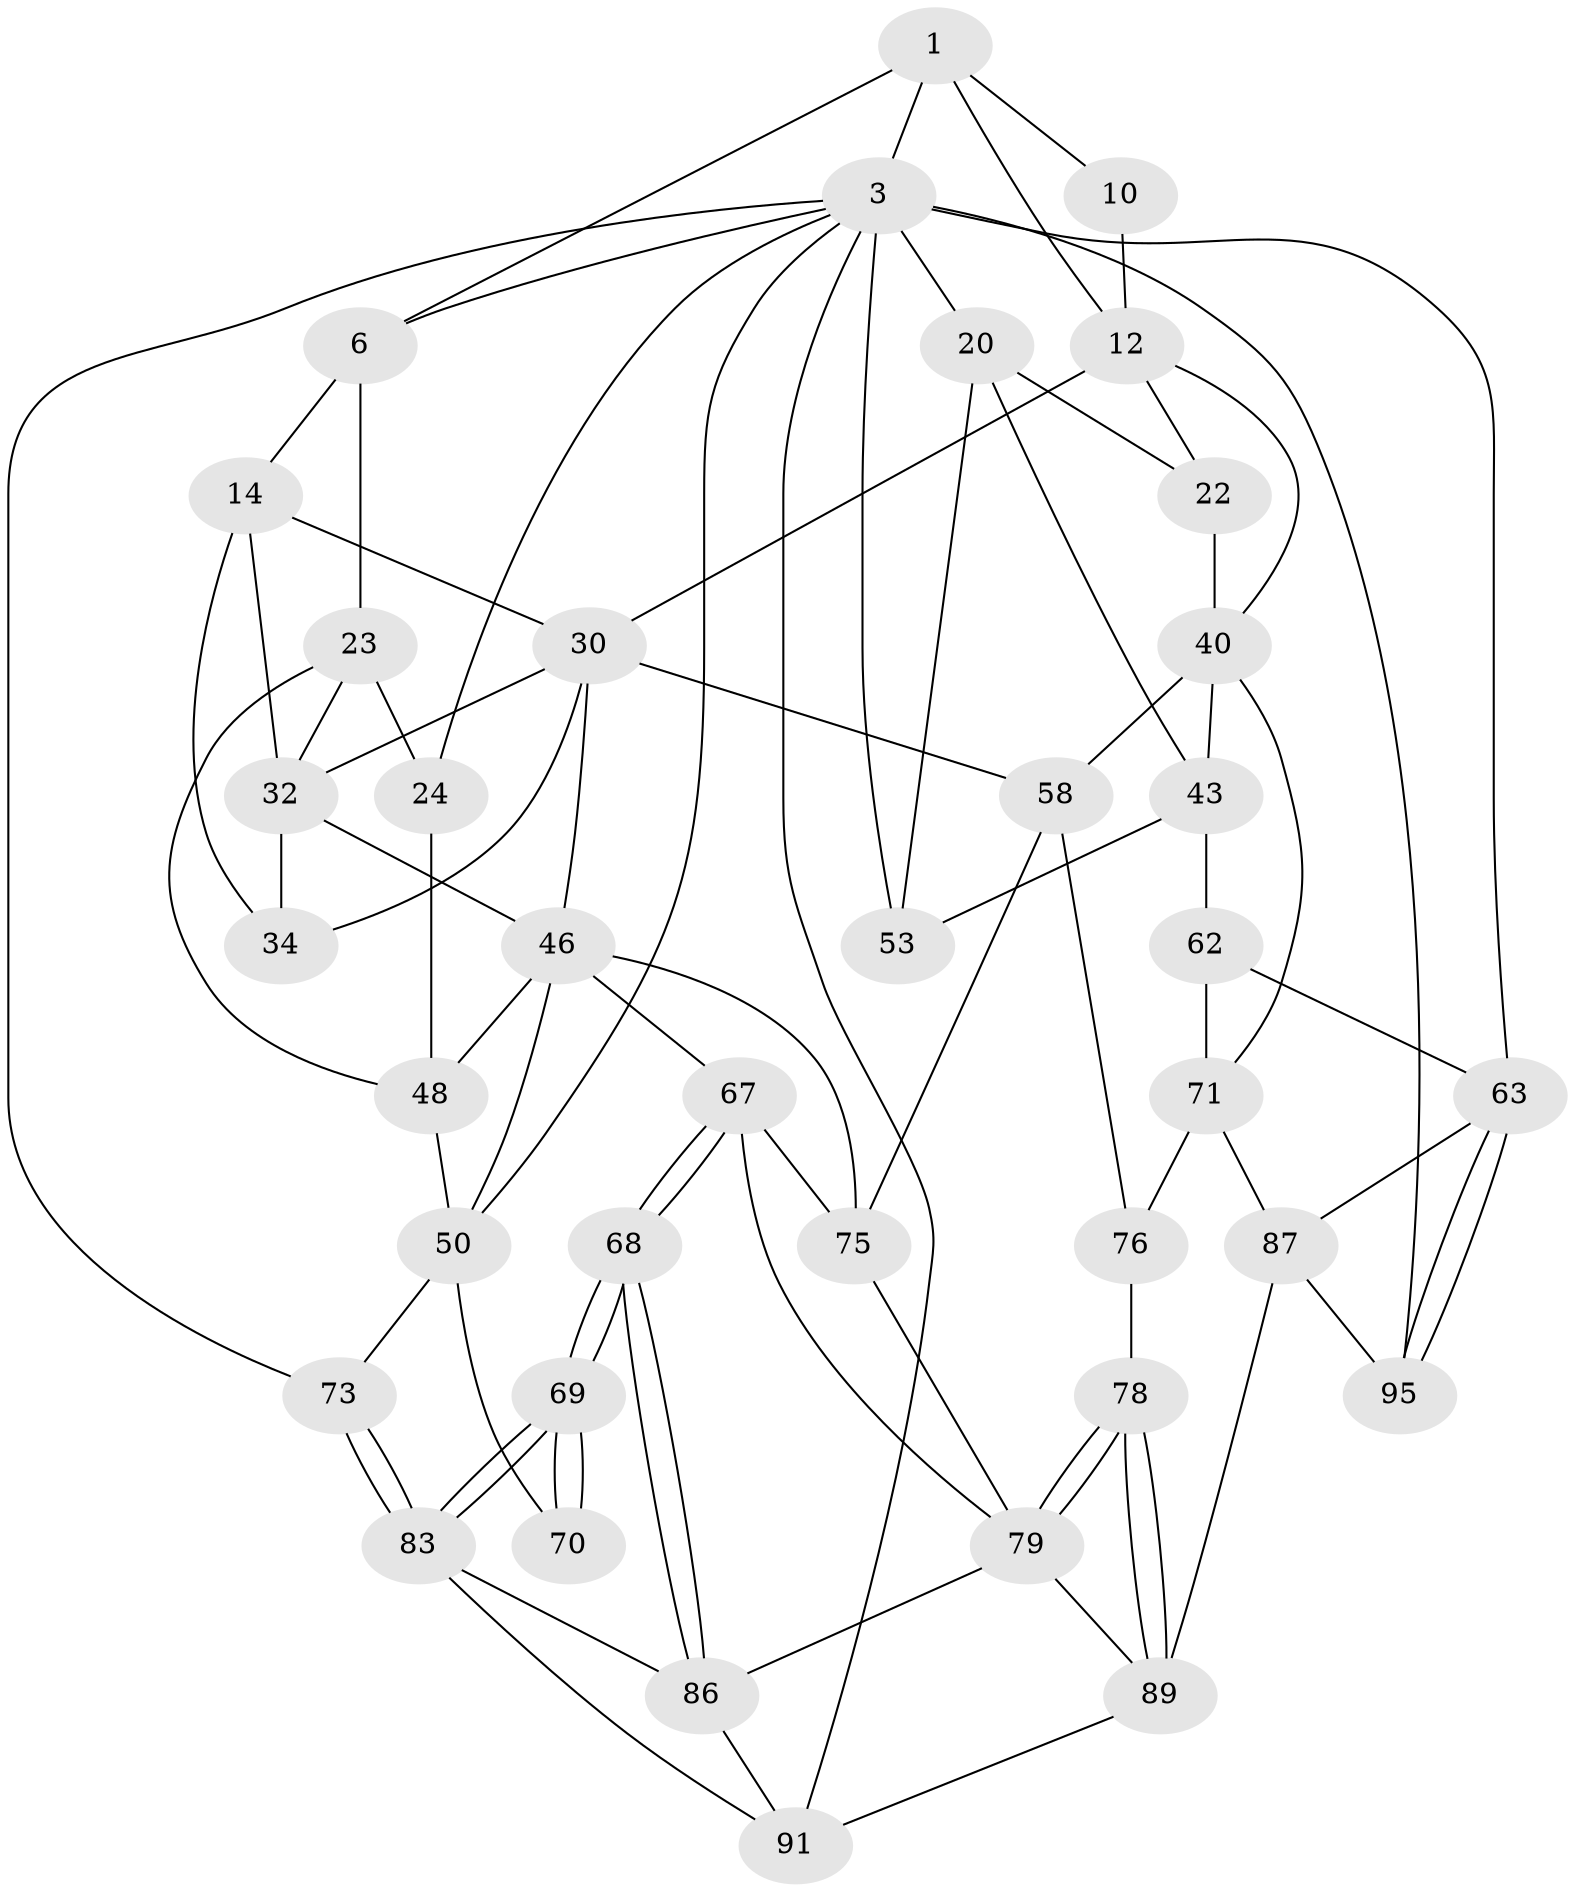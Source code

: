 // original degree distribution, {3: 0.041666666666666664, 5: 0.5, 6: 0.23958333333333334, 4: 0.21875}
// Generated by graph-tools (version 1.1) at 2025/21/03/04/25 18:21:26]
// undirected, 38 vertices, 85 edges
graph export_dot {
graph [start="1"]
  node [color=gray90,style=filled];
  1 [pos="+0.6123662787349852+0",super="+2+8"];
  3 [pos="+1+0",super="+18+4"];
  6 [pos="+0.1806187866575951+0",super="+17+7"];
  10 [pos="+0.7298423262692469+0",super="+19+11"];
  12 [pos="+0.7419171467623884+0.08984542916031109",super="+13"];
  14 [pos="+0.42605616767681065+0.07356363083259386",super="+15+26"];
  20 [pos="+0.8998173100744672+0.1594168275777981",super="+21"];
  22 [pos="+0.8344538019249828+0.17992994419480735"];
  23 [pos="+0.09164281270402899+0.15773515648714825",super="+33"];
  24 [pos="+0.00758059457958526+0.1951309660612904"];
  30 [pos="+0.5338316853736635+0.25994388000997426",super="+36"];
  32 [pos="+0.2453152707440883+0.21167097446266686",super="+35"];
  34 [pos="+0.3421220140795964+0.22010704831774863"];
  40 [pos="+0.7927586486456113+0.23252889872651103",super="+45+41"];
  43 [pos="+0.8516869354042704+0.3714915365600658",super="+44+60"];
  46 [pos="+0.2852787887636115+0.4265020234161165",super="+47+56"];
  48 [pos="+0.20276122062705818+0.31068499070191524",super="+49"];
  50 [pos="+0.06774734965859103+0.30915792424313576",super="+51+54"];
  53 [pos="+1+0.41787266069097745"];
  58 [pos="+0.6616570349072249+0.5023635117645471",super="+59"];
  62 [pos="+1+0.5379149734342202",super="+65"];
  63 [pos="+1+1",super="+64"];
  67 [pos="+0.36801025606739546+0.5823228909710957",super="+81"];
  68 [pos="+0.19240703662118142+0.7437368737992105"];
  69 [pos="+0.18838980979855086+0.7444497405192293"];
  70 [pos="+0.09216121959027046+0.49490089909428836"];
  71 [pos="+0.8375575439027506+0.5948446947439271",super="+72+82"];
  73 [pos="+0+1"];
  75 [pos="+0.5629356826001608+0.5979475243369705",super="+80"];
  76 [pos="+0.7322479144776805+0.6604221981108528",super="+77"];
  78 [pos="+0.6198870149451924+0.7293455879705789"];
  79 [pos="+0.5656844841198462+0.6876075381076265",super="+84"];
  83 [pos="+0+1",super="+93"];
  86 [pos="+0.3428734583100304+0.8079615828918969",super="+92"];
  87 [pos="+0.7813611548200412+0.8140809115579634",super="+88"];
  89 [pos="+0.6420329888645111+0.7978507068267274",super="+90"];
  91 [pos="+0.513357370934709+0.9428728091711195",super="+94"];
  95 [pos="+0.7815261289929024+1"];
  1 -- 10;
  1 -- 3;
  1 -- 12;
  1 -- 6;
  3 -- 20 [weight=2];
  3 -- 6;
  3 -- 73;
  3 -- 50;
  3 -- 53;
  3 -- 24;
  3 -- 63 [weight=2];
  3 -- 95;
  3 -- 91;
  6 -- 23;
  6 -- 14 [weight=2];
  10 -- 12;
  12 -- 22;
  12 -- 30;
  12 -- 40;
  14 -- 32;
  14 -- 34;
  14 -- 30;
  20 -- 43;
  20 -- 53;
  20 -- 22;
  22 -- 40;
  23 -- 24;
  23 -- 32;
  23 -- 48;
  24 -- 48;
  30 -- 34;
  30 -- 58;
  30 -- 32;
  30 -- 46;
  32 -- 46;
  32 -- 34;
  40 -- 43;
  40 -- 71;
  40 -- 58;
  43 -- 62 [weight=2];
  43 -- 53;
  46 -- 48;
  46 -- 67;
  46 -- 75;
  46 -- 50;
  48 -- 50;
  50 -- 73;
  50 -- 70 [weight=2];
  58 -- 75;
  58 -- 76;
  62 -- 71;
  62 -- 63;
  63 -- 95;
  63 -- 95;
  63 -- 87;
  67 -- 68;
  67 -- 68;
  67 -- 75;
  67 -- 79;
  68 -- 69;
  68 -- 69;
  68 -- 86;
  68 -- 86;
  69 -- 70;
  69 -- 70;
  69 -- 83;
  69 -- 83;
  71 -- 76 [weight=2];
  71 -- 87;
  73 -- 83;
  73 -- 83;
  75 -- 79;
  76 -- 78;
  78 -- 79;
  78 -- 79;
  78 -- 89;
  78 -- 89;
  79 -- 89;
  79 -- 86;
  83 -- 86;
  83 -- 91;
  86 -- 91;
  87 -- 89;
  87 -- 95;
  89 -- 91;
}
